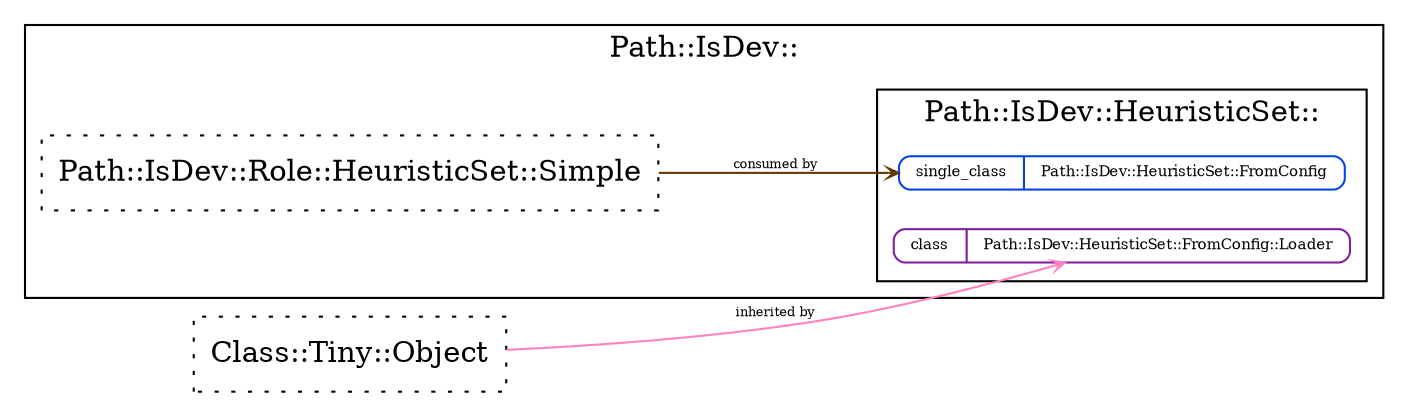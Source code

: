 strict digraph Perl {
	graph [compound=1, concentrate=1, overlap=false, rankdir=LR, ranksep=1, smoothing=triangle, splines=spline];
	node [label="\N", shape=record, style=dotted];
	edge [minlen=1];
	subgraph cluster_1 {
		graph [label="Path::IsDev::",
			rank=max];
		subgraph cluster_2 {
			graph [label="Path::IsDev::HeuristicSet::"];
			"Path::IsDev::HeuristicSet::FromConfig" [label="{{<port1> single_class}|<port2> Path::IsDev::HeuristicSet::FromConfig}", shape=Mrecord, style=solid, color="#0343df", fontsize=7, height="0.1"];
			"Path::IsDev::HeuristicSet::FromConfig::Loader" [label="{{<port1> class}|<port2> Path::IsDev::HeuristicSet::FromConfig::Loader}", shape=Mrecord, style=solid, color="#7e1e9c", fontsize=7, height="0.1"];
		}
		"Path::IsDev::Role::HeuristicSet::Simple" [label="<port1> Path::IsDev::Role::HeuristicSet::Simple"];
		"Path::IsDev::Role::HeuristicSet::Simple" -> "Path::IsDev::HeuristicSet::FromConfig" [arrowhead=open, arrowsize="0.5", color="#653700", dir=forward, fontsize=6, headclip=1, label="consumed by", samehead=head, tailclip=1, weight=5];
	}
	"Class::Tiny::Object" [label="<port1> Class::Tiny::Object"];
	"Class::Tiny::Object" -> "Path::IsDev::HeuristicSet::FromConfig::Loader" [arrowhead=open, arrowsize="0.5", color="#ff81c0", dir=forward, fontsize=6, headclip=1, label="inherited by", samehead=head, tailclip=1, weight=10];
}
